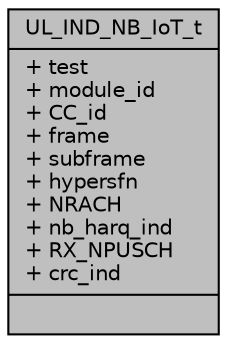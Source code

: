 digraph "UL_IND_NB_IoT_t"
{
 // LATEX_PDF_SIZE
  edge [fontname="Helvetica",fontsize="10",labelfontname="Helvetica",labelfontsize="10"];
  node [fontname="Helvetica",fontsize="10",shape=record];
  Node1 [label="{UL_IND_NB_IoT_t\n|+ test\l+ module_id\l+ CC_id\l+ frame\l+ subframe\l+ hypersfn\l+ NRACH\l+ nb_harq_ind\l+ RX_NPUSCH\l+ crc_ind\l|}",height=0.2,width=0.4,color="black", fillcolor="grey75", style="filled", fontcolor="black",tooltip=" "];
}
